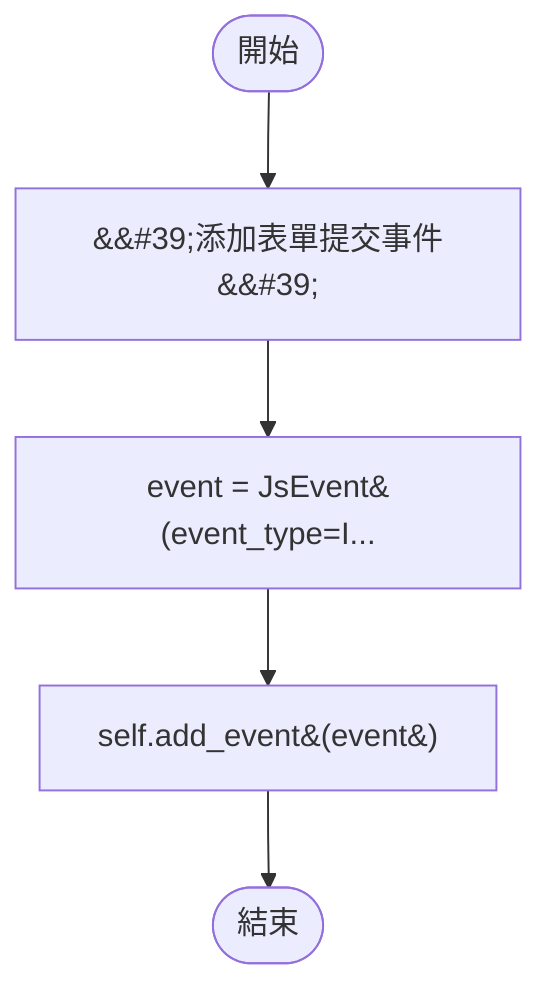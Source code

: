 flowchart TB
    n1([開始])
    n2([結束])
    n3[&amp;&#35;39;添加表單提交事件&amp;&#35;39;]
    n4[event = JsEvent&#40;event_type=I...]
    n5[self.add_event&#40;event&#41;]
    n1 --> n3
    n3 --> n4
    n4 --> n5
    n5 --> n2